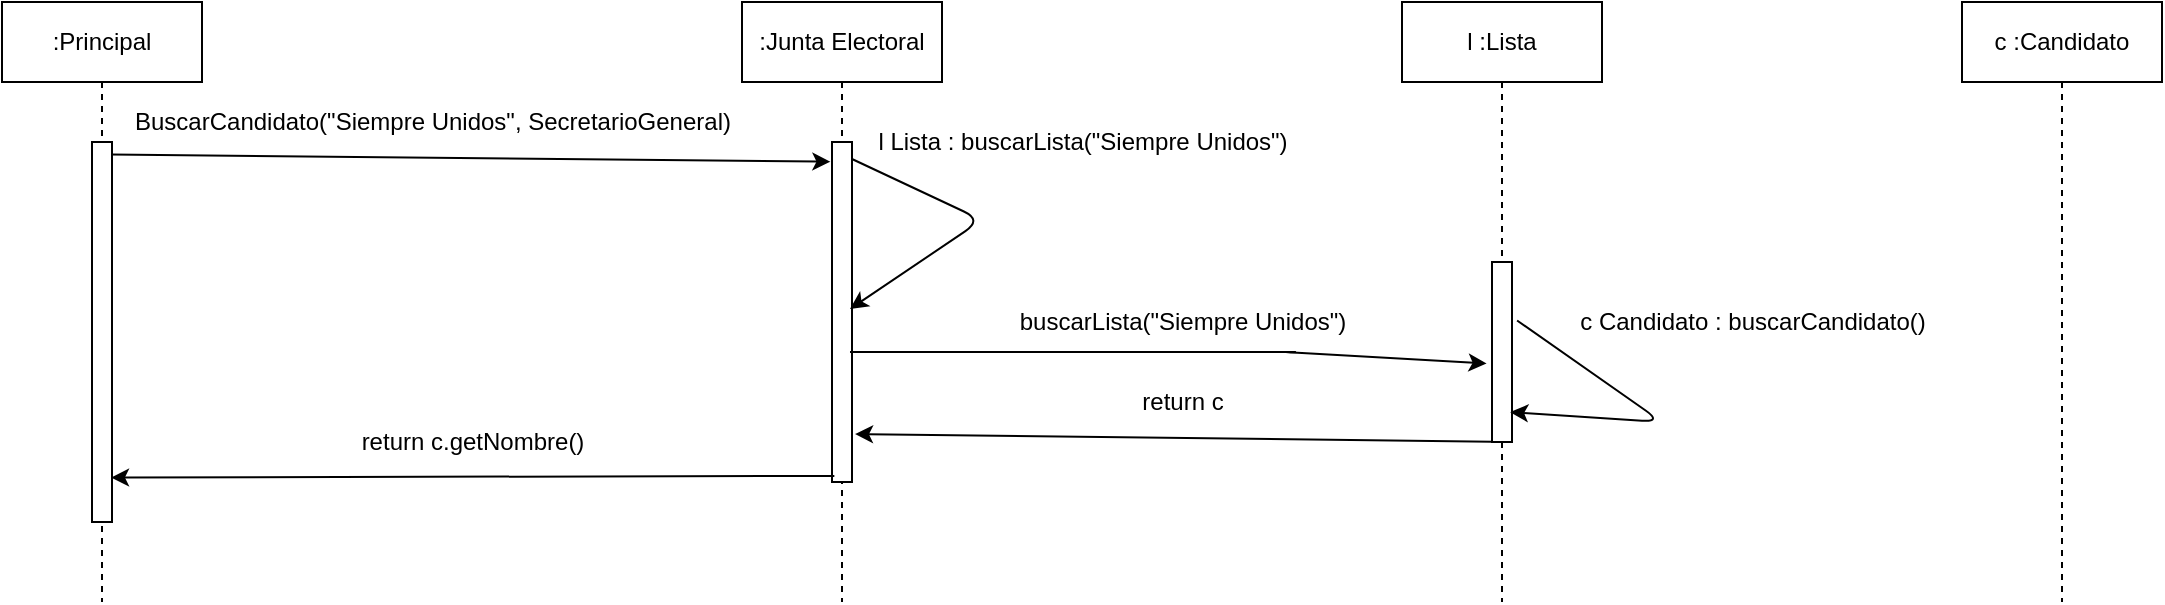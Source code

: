 <mxfile version="14.8.0" type="github">
  <diagram id="kgpKYQtTHZ0yAKxKKP6v" name="Page-1">
    <mxGraphModel dx="970" dy="718" grid="1" gridSize="10" guides="1" tooltips="1" connect="1" arrows="1" fold="1" page="1" pageScale="1" pageWidth="850" pageHeight="1100" math="0" shadow="0">
      <root>
        <mxCell id="0" />
        <mxCell id="1" parent="0" />
        <mxCell id="2EItdW4GVE9ytjCgI7yi-2" value=":Principal" style="shape=umlLifeline;perimeter=lifelinePerimeter;whiteSpace=wrap;html=1;container=1;collapsible=0;recursiveResize=0;outlineConnect=0;" vertex="1" parent="1">
          <mxGeometry x="110" y="80" width="100" height="300" as="geometry" />
        </mxCell>
        <mxCell id="2EItdW4GVE9ytjCgI7yi-6" value="" style="html=1;points=[];perimeter=orthogonalPerimeter;" vertex="1" parent="2EItdW4GVE9ytjCgI7yi-2">
          <mxGeometry x="45" y="70" width="10" height="190" as="geometry" />
        </mxCell>
        <mxCell id="2EItdW4GVE9ytjCgI7yi-3" value="l :Lista" style="shape=umlLifeline;perimeter=lifelinePerimeter;whiteSpace=wrap;html=1;container=1;collapsible=0;recursiveResize=0;outlineConnect=0;" vertex="1" parent="1">
          <mxGeometry x="810" y="80" width="100" height="300" as="geometry" />
        </mxCell>
        <mxCell id="2EItdW4GVE9ytjCgI7yi-23" value="" style="html=1;points=[];perimeter=orthogonalPerimeter;" vertex="1" parent="2EItdW4GVE9ytjCgI7yi-3">
          <mxGeometry x="45" y="130" width="10" height="90" as="geometry" />
        </mxCell>
        <mxCell id="2EItdW4GVE9ytjCgI7yi-26" value="" style="endArrow=classic;html=1;entryX=0.91;entryY=0.834;entryDx=0;entryDy=0;entryPerimeter=0;exitX=1.255;exitY=0.325;exitDx=0;exitDy=0;exitPerimeter=0;" edge="1" parent="2EItdW4GVE9ytjCgI7yi-3" source="2EItdW4GVE9ytjCgI7yi-23" target="2EItdW4GVE9ytjCgI7yi-23">
          <mxGeometry width="50" height="50" relative="1" as="geometry">
            <mxPoint x="120" y="170" as="sourcePoint" />
            <mxPoint x="-70" y="160" as="targetPoint" />
            <Array as="points">
              <mxPoint x="130" y="210" />
            </Array>
          </mxGeometry>
        </mxCell>
        <mxCell id="2EItdW4GVE9ytjCgI7yi-5" value=":Junta Electoral" style="shape=umlLifeline;perimeter=lifelinePerimeter;whiteSpace=wrap;html=1;container=1;collapsible=0;recursiveResize=0;outlineConnect=0;" vertex="1" parent="1">
          <mxGeometry x="480" y="80" width="100" height="300" as="geometry" />
        </mxCell>
        <mxCell id="2EItdW4GVE9ytjCgI7yi-9" value="" style="html=1;points=[];perimeter=orthogonalPerimeter;" vertex="1" parent="2EItdW4GVE9ytjCgI7yi-5">
          <mxGeometry x="45" y="70" width="10" height="170" as="geometry" />
        </mxCell>
        <mxCell id="2EItdW4GVE9ytjCgI7yi-21" value="" style="endArrow=classic;html=1;exitX=1;exitY=0.05;exitDx=0;exitDy=0;exitPerimeter=0;entryX=0.9;entryY=0.491;entryDx=0;entryDy=0;entryPerimeter=0;" edge="1" parent="2EItdW4GVE9ytjCgI7yi-5" source="2EItdW4GVE9ytjCgI7yi-9" target="2EItdW4GVE9ytjCgI7yi-9">
          <mxGeometry width="50" height="50" relative="1" as="geometry">
            <mxPoint x="140" y="70" as="sourcePoint" />
            <mxPoint x="57" y="110" as="targetPoint" />
            <Array as="points">
              <mxPoint x="120" y="109" />
            </Array>
          </mxGeometry>
        </mxCell>
        <mxCell id="2EItdW4GVE9ytjCgI7yi-10" value="" style="endArrow=classic;html=1;exitX=0.95;exitY=0.033;exitDx=0;exitDy=0;exitPerimeter=0;entryX=-0.081;entryY=0.058;entryDx=0;entryDy=0;entryPerimeter=0;" edge="1" parent="1" source="2EItdW4GVE9ytjCgI7yi-6" target="2EItdW4GVE9ytjCgI7yi-9">
          <mxGeometry width="50" height="50" relative="1" as="geometry">
            <mxPoint x="460" y="330" as="sourcePoint" />
            <mxPoint x="300" y="154" as="targetPoint" />
          </mxGeometry>
        </mxCell>
        <mxCell id="2EItdW4GVE9ytjCgI7yi-11" value="BuscarCandidato(&quot;Siempre Unidos&quot;, SecretarioGeneral)" style="text;html=1;align=center;verticalAlign=middle;resizable=0;points=[];autosize=1;strokeColor=none;" vertex="1" parent="1">
          <mxGeometry x="170" y="130" width="310" height="20" as="geometry" />
        </mxCell>
        <mxCell id="2EItdW4GVE9ytjCgI7yi-16" value="c :Candidato" style="shape=umlLifeline;perimeter=lifelinePerimeter;whiteSpace=wrap;html=1;container=1;collapsible=0;recursiveResize=0;outlineConnect=0;" vertex="1" parent="1">
          <mxGeometry x="1090" y="80" width="100" height="300" as="geometry" />
        </mxCell>
        <mxCell id="2EItdW4GVE9ytjCgI7yi-22" value="l Lista : buscarLista(&quot;Siempre Unidos&quot;)" style="text;html=1;align=center;verticalAlign=middle;resizable=0;points=[];autosize=1;strokeColor=none;" vertex="1" parent="1">
          <mxGeometry x="540" y="140" width="220" height="20" as="geometry" />
        </mxCell>
        <mxCell id="2EItdW4GVE9ytjCgI7yi-24" value="" style="endArrow=classic;html=1;exitX=0.9;exitY=0.618;exitDx=0;exitDy=0;exitPerimeter=0;entryX=-0.271;entryY=0.564;entryDx=0;entryDy=0;entryPerimeter=0;" edge="1" parent="1" source="2EItdW4GVE9ytjCgI7yi-9" target="2EItdW4GVE9ytjCgI7yi-23">
          <mxGeometry width="50" height="50" relative="1" as="geometry">
            <mxPoint x="660" y="270" as="sourcePoint" />
            <mxPoint x="760" y="255" as="targetPoint" />
            <Array as="points">
              <mxPoint x="760" y="255" />
              <mxPoint x="750" y="255" />
            </Array>
          </mxGeometry>
        </mxCell>
        <mxCell id="2EItdW4GVE9ytjCgI7yi-25" value="buscarLista(&quot;Siempre Unidos&quot;)" style="text;html=1;align=center;verticalAlign=middle;resizable=0;points=[];autosize=1;strokeColor=none;" vertex="1" parent="1">
          <mxGeometry x="610" y="230" width="180" height="20" as="geometry" />
        </mxCell>
        <mxCell id="2EItdW4GVE9ytjCgI7yi-27" value="c Candidato : buscarCandidato()" style="text;html=1;align=center;verticalAlign=middle;resizable=0;points=[];autosize=1;strokeColor=none;" vertex="1" parent="1">
          <mxGeometry x="890" y="230" width="190" height="20" as="geometry" />
        </mxCell>
        <mxCell id="2EItdW4GVE9ytjCgI7yi-28" value="" style="endArrow=classic;html=1;exitX=0.014;exitY=0.998;exitDx=0;exitDy=0;exitPerimeter=0;entryX=1.152;entryY=0.859;entryDx=0;entryDy=0;entryPerimeter=0;" edge="1" parent="1" source="2EItdW4GVE9ytjCgI7yi-23" target="2EItdW4GVE9ytjCgI7yi-9">
          <mxGeometry width="50" height="50" relative="1" as="geometry">
            <mxPoint x="760" y="300" as="sourcePoint" />
            <mxPoint x="810" y="250" as="targetPoint" />
          </mxGeometry>
        </mxCell>
        <mxCell id="2EItdW4GVE9ytjCgI7yi-29" value="return c" style="text;html=1;align=center;verticalAlign=middle;resizable=0;points=[];autosize=1;strokeColor=none;" vertex="1" parent="1">
          <mxGeometry x="670" y="270" width="60" height="20" as="geometry" />
        </mxCell>
        <mxCell id="2EItdW4GVE9ytjCgI7yi-30" value="" style="endArrow=classic;html=1;exitX=0.117;exitY=0.982;exitDx=0;exitDy=0;exitPerimeter=0;entryX=0.95;entryY=0.883;entryDx=0;entryDy=0;entryPerimeter=0;" edge="1" parent="1" source="2EItdW4GVE9ytjCgI7yi-9" target="2EItdW4GVE9ytjCgI7yi-6">
          <mxGeometry width="50" height="50" relative="1" as="geometry">
            <mxPoint x="470" y="350" as="sourcePoint" />
            <mxPoint x="520" y="300" as="targetPoint" />
          </mxGeometry>
        </mxCell>
        <mxCell id="2EItdW4GVE9ytjCgI7yi-31" value="return c.getNombre()" style="text;html=1;align=center;verticalAlign=middle;resizable=0;points=[];autosize=1;strokeColor=none;" vertex="1" parent="1">
          <mxGeometry x="280" y="290" width="130" height="20" as="geometry" />
        </mxCell>
      </root>
    </mxGraphModel>
  </diagram>
</mxfile>
